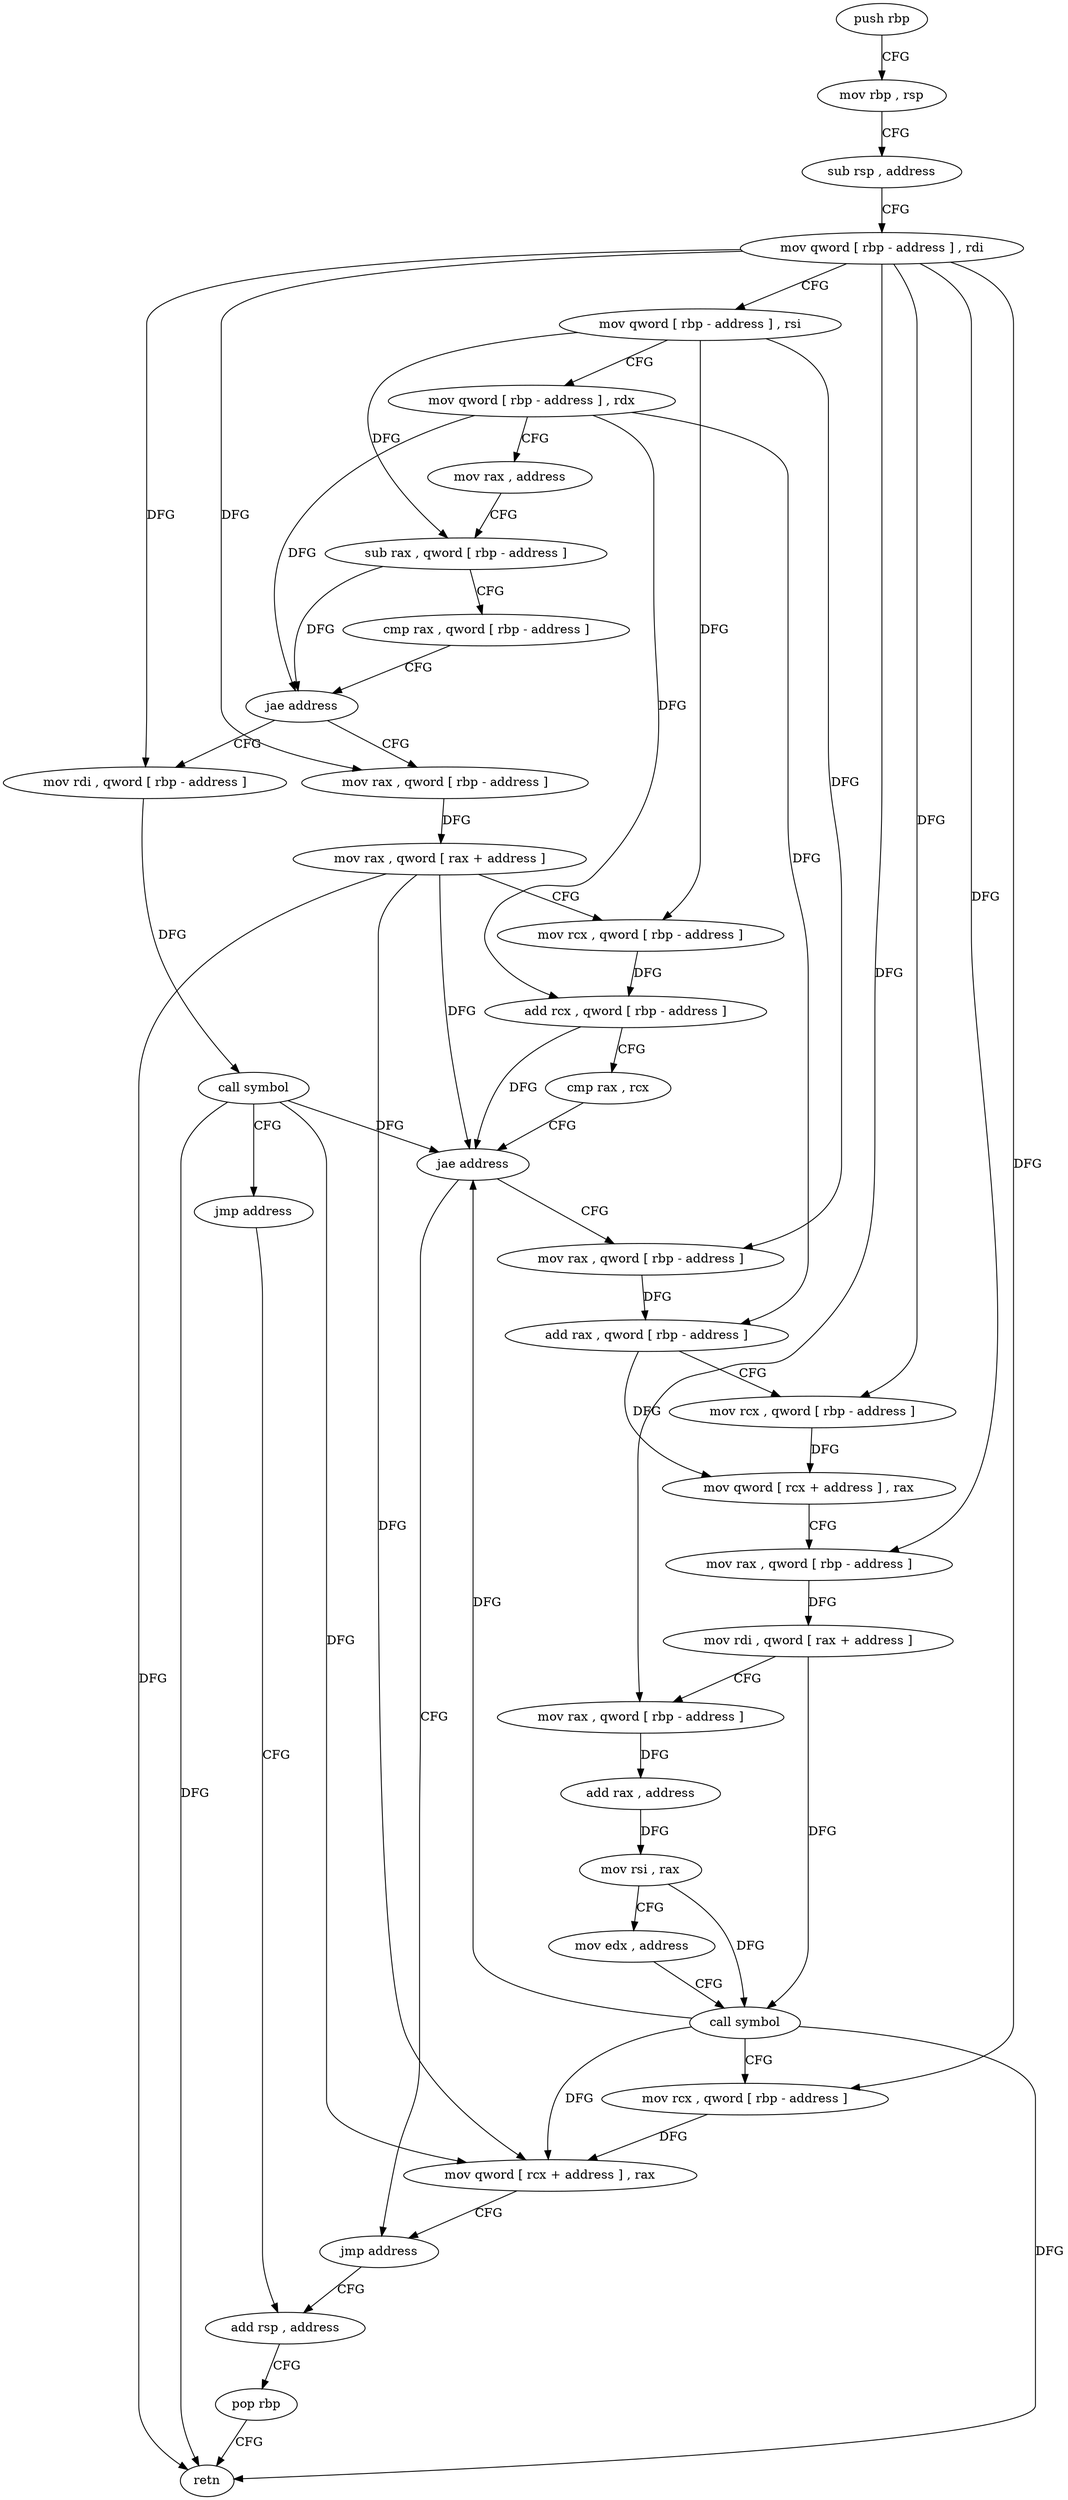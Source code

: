 digraph "func" {
"4212144" [label = "push rbp" ]
"4212145" [label = "mov rbp , rsp" ]
"4212148" [label = "sub rsp , address" ]
"4212152" [label = "mov qword [ rbp - address ] , rdi" ]
"4212156" [label = "mov qword [ rbp - address ] , rsi" ]
"4212160" [label = "mov qword [ rbp - address ] , rdx" ]
"4212164" [label = "mov rax , address" ]
"4212171" [label = "sub rax , qword [ rbp - address ]" ]
"4212175" [label = "cmp rax , qword [ rbp - address ]" ]
"4212179" [label = "jae address" ]
"4212199" [label = "mov rax , qword [ rbp - address ]" ]
"4212185" [label = "mov rdi , qword [ rbp - address ]" ]
"4212203" [label = "mov rax , qword [ rax + address ]" ]
"4212207" [label = "mov rcx , qword [ rbp - address ]" ]
"4212211" [label = "add rcx , qword [ rbp - address ]" ]
"4212215" [label = "cmp rax , rcx" ]
"4212218" [label = "jae address" ]
"4212279" [label = "jmp address" ]
"4212224" [label = "mov rax , qword [ rbp - address ]" ]
"4212189" [label = "call symbol" ]
"4212194" [label = "jmp address" ]
"4212284" [label = "add rsp , address" ]
"4212228" [label = "add rax , qword [ rbp - address ]" ]
"4212232" [label = "mov rcx , qword [ rbp - address ]" ]
"4212236" [label = "mov qword [ rcx + address ] , rax" ]
"4212240" [label = "mov rax , qword [ rbp - address ]" ]
"4212244" [label = "mov rdi , qword [ rax + address ]" ]
"4212248" [label = "mov rax , qword [ rbp - address ]" ]
"4212252" [label = "add rax , address" ]
"4212258" [label = "mov rsi , rax" ]
"4212261" [label = "mov edx , address" ]
"4212266" [label = "call symbol" ]
"4212271" [label = "mov rcx , qword [ rbp - address ]" ]
"4212275" [label = "mov qword [ rcx + address ] , rax" ]
"4212288" [label = "pop rbp" ]
"4212289" [label = "retn" ]
"4212144" -> "4212145" [ label = "CFG" ]
"4212145" -> "4212148" [ label = "CFG" ]
"4212148" -> "4212152" [ label = "CFG" ]
"4212152" -> "4212156" [ label = "CFG" ]
"4212152" -> "4212199" [ label = "DFG" ]
"4212152" -> "4212185" [ label = "DFG" ]
"4212152" -> "4212232" [ label = "DFG" ]
"4212152" -> "4212240" [ label = "DFG" ]
"4212152" -> "4212248" [ label = "DFG" ]
"4212152" -> "4212271" [ label = "DFG" ]
"4212156" -> "4212160" [ label = "CFG" ]
"4212156" -> "4212171" [ label = "DFG" ]
"4212156" -> "4212207" [ label = "DFG" ]
"4212156" -> "4212224" [ label = "DFG" ]
"4212160" -> "4212164" [ label = "CFG" ]
"4212160" -> "4212179" [ label = "DFG" ]
"4212160" -> "4212211" [ label = "DFG" ]
"4212160" -> "4212228" [ label = "DFG" ]
"4212164" -> "4212171" [ label = "CFG" ]
"4212171" -> "4212175" [ label = "CFG" ]
"4212171" -> "4212179" [ label = "DFG" ]
"4212175" -> "4212179" [ label = "CFG" ]
"4212179" -> "4212199" [ label = "CFG" ]
"4212179" -> "4212185" [ label = "CFG" ]
"4212199" -> "4212203" [ label = "DFG" ]
"4212185" -> "4212189" [ label = "DFG" ]
"4212203" -> "4212207" [ label = "CFG" ]
"4212203" -> "4212218" [ label = "DFG" ]
"4212203" -> "4212275" [ label = "DFG" ]
"4212203" -> "4212289" [ label = "DFG" ]
"4212207" -> "4212211" [ label = "DFG" ]
"4212211" -> "4212215" [ label = "CFG" ]
"4212211" -> "4212218" [ label = "DFG" ]
"4212215" -> "4212218" [ label = "CFG" ]
"4212218" -> "4212279" [ label = "CFG" ]
"4212218" -> "4212224" [ label = "CFG" ]
"4212279" -> "4212284" [ label = "CFG" ]
"4212224" -> "4212228" [ label = "DFG" ]
"4212189" -> "4212194" [ label = "CFG" ]
"4212189" -> "4212218" [ label = "DFG" ]
"4212189" -> "4212275" [ label = "DFG" ]
"4212189" -> "4212289" [ label = "DFG" ]
"4212194" -> "4212284" [ label = "CFG" ]
"4212284" -> "4212288" [ label = "CFG" ]
"4212228" -> "4212232" [ label = "CFG" ]
"4212228" -> "4212236" [ label = "DFG" ]
"4212232" -> "4212236" [ label = "DFG" ]
"4212236" -> "4212240" [ label = "CFG" ]
"4212240" -> "4212244" [ label = "DFG" ]
"4212244" -> "4212248" [ label = "CFG" ]
"4212244" -> "4212266" [ label = "DFG" ]
"4212248" -> "4212252" [ label = "DFG" ]
"4212252" -> "4212258" [ label = "DFG" ]
"4212258" -> "4212261" [ label = "CFG" ]
"4212258" -> "4212266" [ label = "DFG" ]
"4212261" -> "4212266" [ label = "CFG" ]
"4212266" -> "4212271" [ label = "CFG" ]
"4212266" -> "4212218" [ label = "DFG" ]
"4212266" -> "4212275" [ label = "DFG" ]
"4212266" -> "4212289" [ label = "DFG" ]
"4212271" -> "4212275" [ label = "DFG" ]
"4212275" -> "4212279" [ label = "CFG" ]
"4212288" -> "4212289" [ label = "CFG" ]
}
